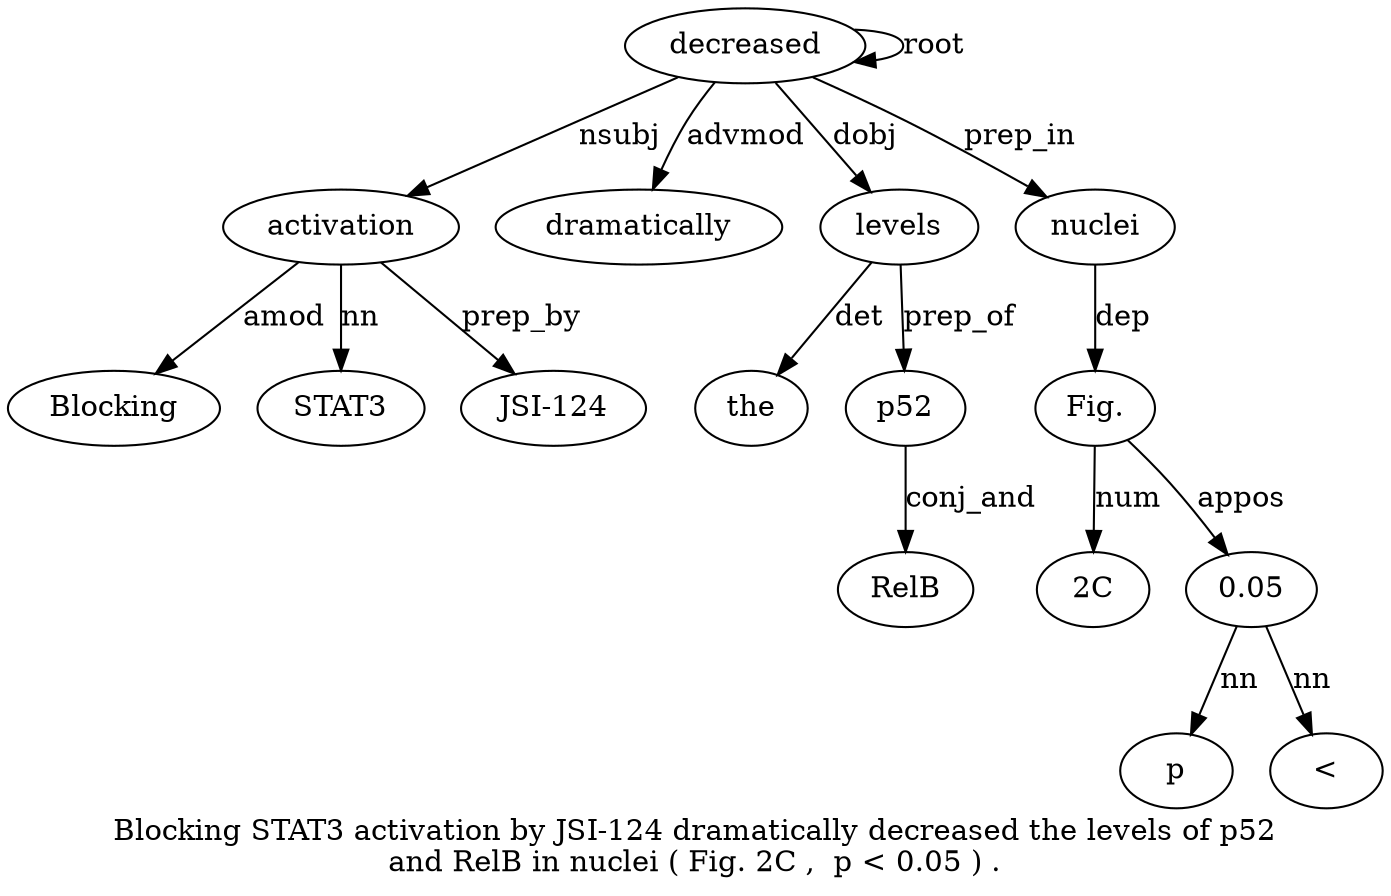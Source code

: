digraph "Blocking STAT3 activation by JSI-124 dramatically decreased the levels of p52 and RelB in nuclei ( Fig. 2C ,  p < 0.05 ) ." {
label="Blocking STAT3 activation by JSI-124 dramatically decreased the levels of p52
and RelB in nuclei ( Fig. 2C ,  p < 0.05 ) .";
activation3 [style=filled, fillcolor=white, label=activation];
Blocking1 [style=filled, fillcolor=white, label=Blocking];
activation3 -> Blocking1  [label=amod];
STAT32 [style=filled, fillcolor=white, label=STAT3];
activation3 -> STAT32  [label=nn];
decreased7 [style=filled, fillcolor=white, label=decreased];
decreased7 -> activation3  [label=nsubj];
"JSI-1245" [style=filled, fillcolor=white, label="JSI-124"];
activation3 -> "JSI-1245"  [label=prep_by];
dramatically6 [style=filled, fillcolor=white, label=dramatically];
decreased7 -> dramatically6  [label=advmod];
decreased7 -> decreased7  [label=root];
levels9 [style=filled, fillcolor=white, label=levels];
the8 [style=filled, fillcolor=white, label=the];
levels9 -> the8  [label=det];
decreased7 -> levels9  [label=dobj];
p5211 [style=filled, fillcolor=white, label=p52];
levels9 -> p5211  [label=prep_of];
RelB13 [style=filled, fillcolor=white, label=RelB];
p5211 -> RelB13  [label=conj_and];
nuclei15 [style=filled, fillcolor=white, label=nuclei];
decreased7 -> nuclei15  [label=prep_in];
"Fig.17" [style=filled, fillcolor=white, label="Fig."];
nuclei15 -> "Fig.17"  [label=dep];
"2C18" [style=filled, fillcolor=white, label="2C"];
"Fig.17" -> "2C18"  [label=num];
"0.0522" [style=filled, fillcolor=white, label="0.05"];
p20 [style=filled, fillcolor=white, label=p];
"0.0522" -> p20  [label=nn];
"<21" [style=filled, fillcolor=white, label="<"];
"0.0522" -> "<21"  [label=nn];
"Fig.17" -> "0.0522"  [label=appos];
}
